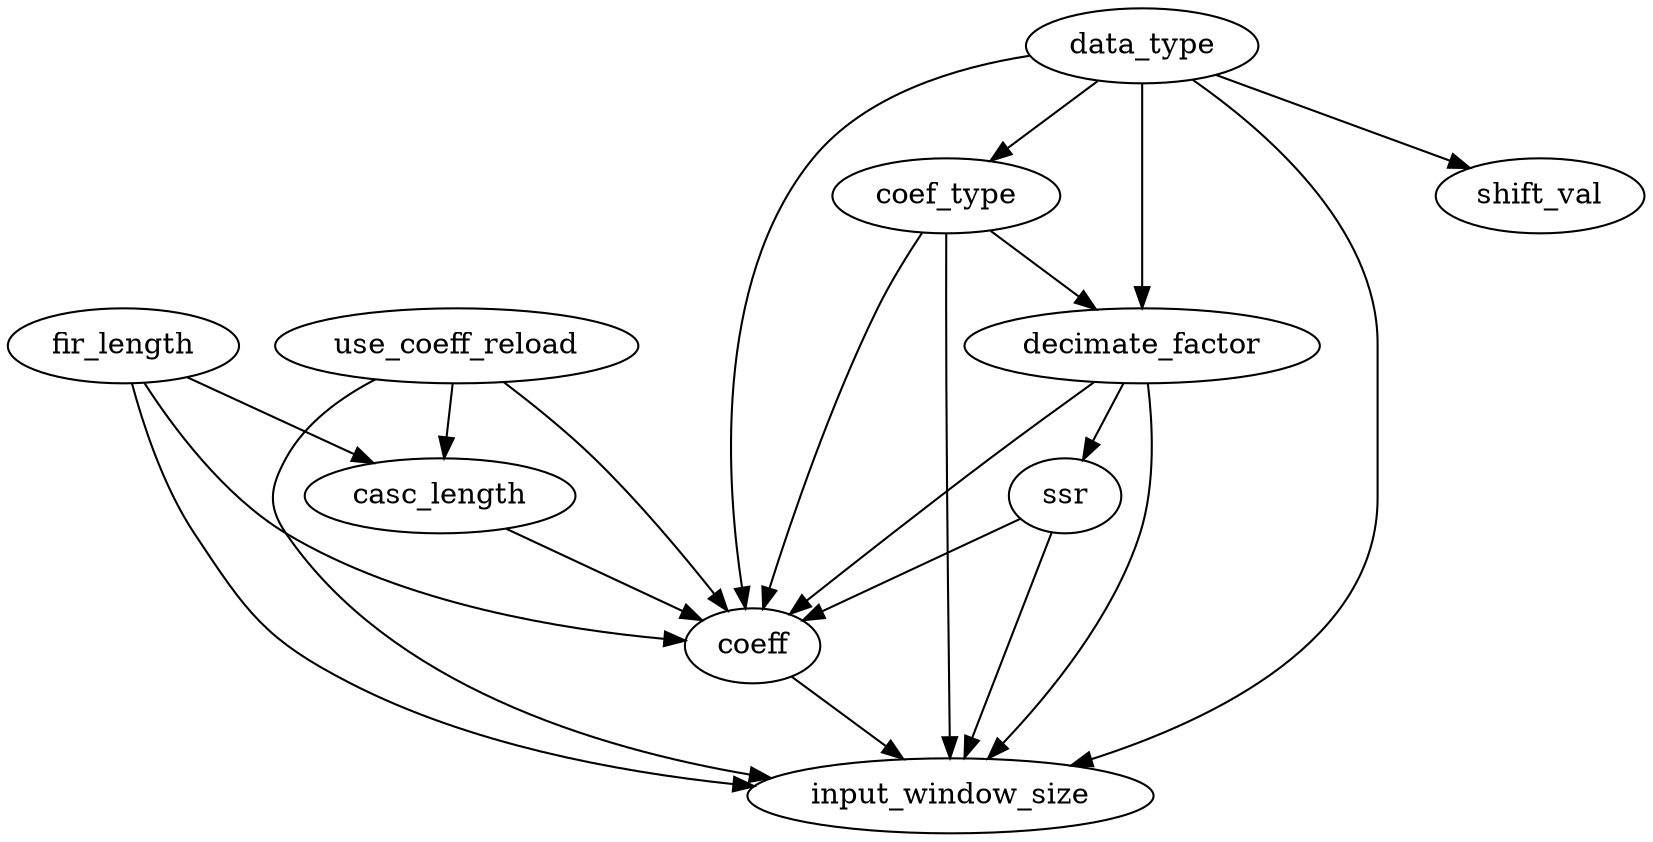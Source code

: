 digraph G {
decimate_factor -> ssr;
use_coeff_reload -> casc_length;
fir_length -> casc_length;
data_type -> coef_type;
use_coeff_reload -> coeff;
coef_type -> coeff;
fir_length -> coeff;
data_type -> coeff;
casc_length -> coeff;
decimate_factor -> coeff;
ssr -> coeff;
data_type -> decimate_factor;
coef_type -> decimate_factor;
data_type -> input_window_size;
coef_type -> input_window_size;
use_coeff_reload -> input_window_size;
coeff -> input_window_size;
fir_length -> input_window_size;
decimate_factor -> input_window_size;
ssr -> input_window_size;
data_type -> shift_val;
}
